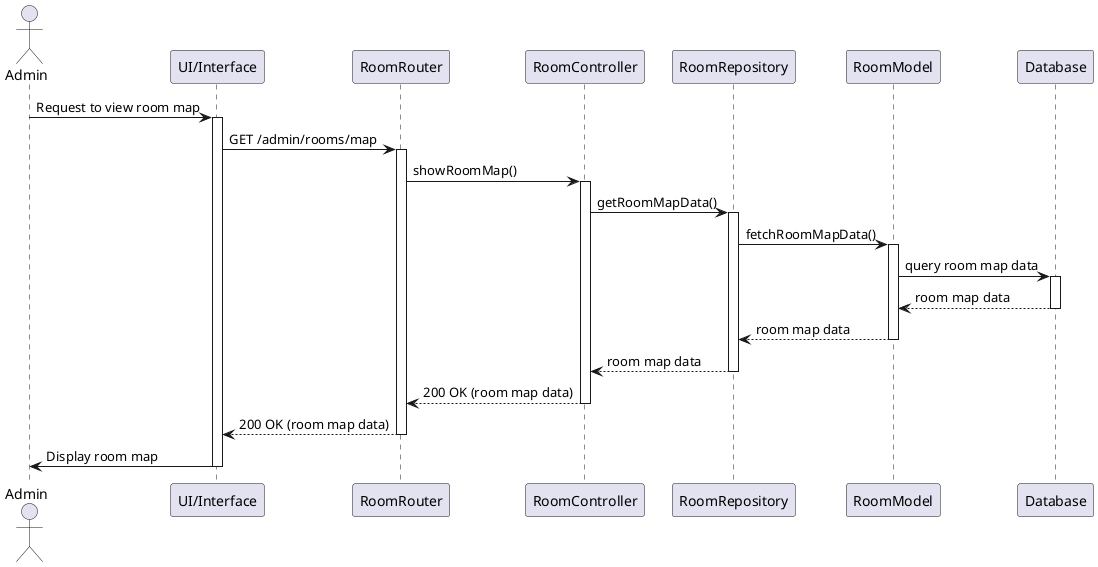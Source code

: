 @startuml
actor Admin
participant "UI/Interface" as UI
participant "RoomRouter" as Router
participant "RoomController" as Controller
participant "RoomRepository" as Repository
participant "RoomModel" as RoomModel
participant "Database" as DB

Admin -> UI: Request to view room map
activate UI
UI -> Router: GET /admin/rooms/map
activate Router
Router -> Controller: showRoomMap()
activate Controller
Controller -> Repository: getRoomMapData()
activate Repository

Repository -> RoomModel: fetchRoomMapData()
activate RoomModel
RoomModel -> DB: query room map data
activate DB
DB --> RoomModel: room map data
deactivate DB
RoomModel --> Repository: room map data
deactivate RoomModel
Repository --> Controller: room map data
deactivate Repository

Controller --> Router: 200 OK (room map data)
deactivate Controller
Router --> UI: 200 OK (room map data)
deactivate Router
UI -> Admin: Display room map
deactivate UI
@enduml

